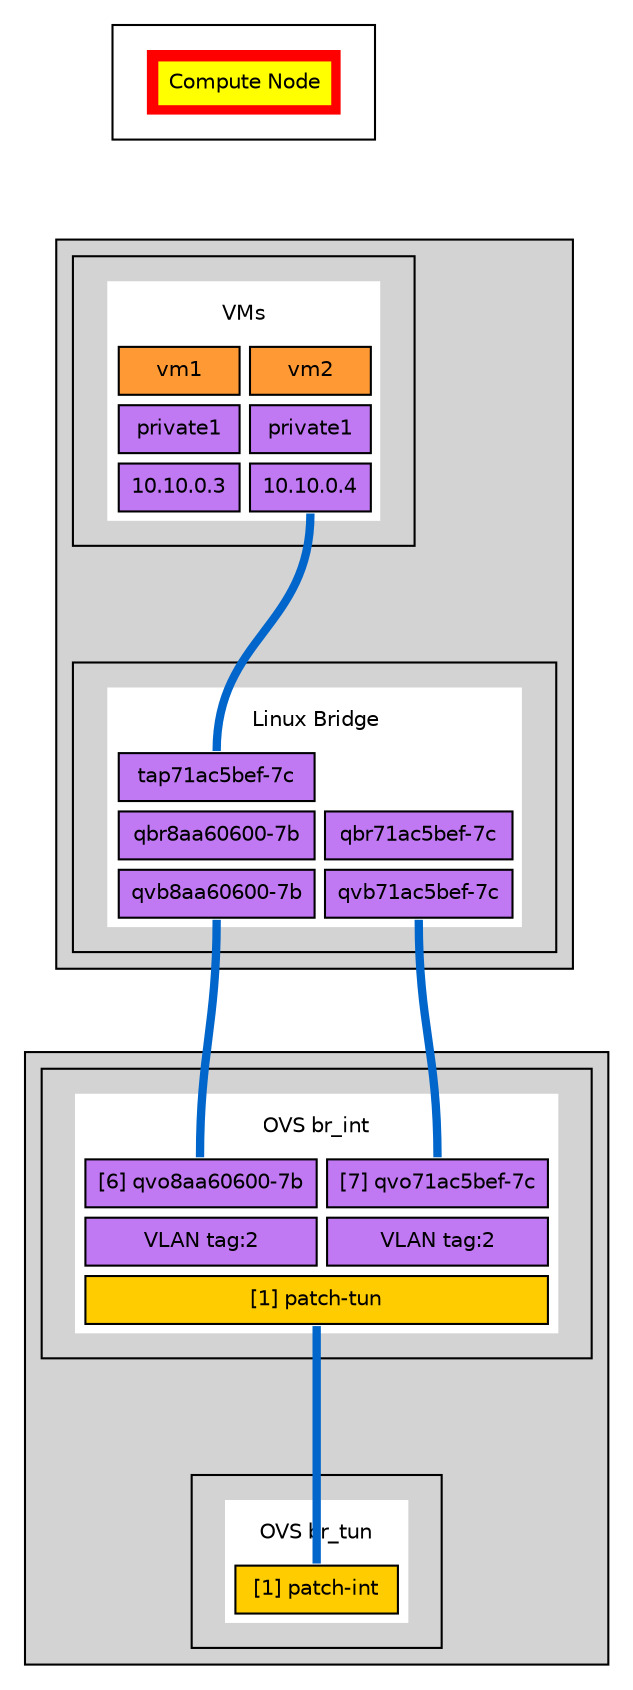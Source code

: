 digraph DON_compute {
graph [fontsize=10 fontname="Helvetica"];
node [fontsize=10 fontname="Helvetica"];
rankdir = TB;
ranksep = 1;
concentrate = true;
compound = true;
edge [dir=none]

subgraph cluster_ComputeNode {
ComputeNode [ shape = plaintext, label = <
<TABLE BORDER="0" CELLBORDER="1" CELLSPACING="5" CELLPADDING="5" BGCOLOR="red">
<TR>
<TD COLSPAN="1" BORDER="0" BGCOLOR="yellow" PORT="ComputeNode">Compute Node</TD>
</TR>
</TABLE>>];

}

subgraph cluster_Nova {
style=filled
subgraph cluster_VMs {
VMs [ shape = plaintext, label = <
<TABLE BORDER="0" CELLBORDER="1" CELLSPACING="5" CELLPADDING="5" BGCOLOR="white">
<TR>
<TD COLSPAN="2" BORDER="0" BGCOLOR="white" PORT="VMs">VMs</TD>
</TR>
<TR>
<TD ROWSPAN="1" COLSPAN="1" BGCOLOR="#ff9933">vm1</TD>
<TD ROWSPAN="1" COLSPAN="1" BGCOLOR="#ff9933">vm2</TD>
</TR>
<TR>
<TD ROWSPAN="1" COLSPAN="1" BGCOLOR="#c079f3">private1</TD>
<TD ROWSPAN="1" COLSPAN="1" BGCOLOR="#c079f3">private1</TD>
</TR>
<TR>
<TD ROWSPAN="1" COLSPAN="1" BGCOLOR="#c079f3" PORT="101003">10.10.0.3</TD>
<TD ROWSPAN="1" COLSPAN="1" BGCOLOR="#c079f3" PORT="101004">10.10.0.4</TD>
</TR>
</TABLE>>];

}

subgraph cluster_LinuxBridge {
LinuxBridge [ shape = plaintext, label = <
<TABLE BORDER="0" CELLBORDER="1" CELLSPACING="5" CELLPADDING="5" BGCOLOR="white">
<TR>
<TD COLSPAN="2" BORDER="0" BGCOLOR="white" PORT="LinuxBridge">Linux Bridge</TD>
</TR>
<TR>
<TD ROWSPAN="1" COLSPAN="1" BGCOLOR="#c079f3" PORT="tap71ac5bef_7c">tap71ac5bef-7c</TD>
</TR>
<TR>
<TD ROWSPAN="1" COLSPAN="1" BGCOLOR="#c079f3" PORT="qbr8aa60600_7b">qbr8aa60600-7b</TD>
<TD ROWSPAN="1" COLSPAN="1" BGCOLOR="#c079f3" PORT="qbr71ac5bef_7c">qbr71ac5bef-7c</TD>
</TR>
<TR>
<TD ROWSPAN="1" COLSPAN="1" BGCOLOR="#c079f3" PORT="qvb8aa60600_7b">qvb8aa60600-7b</TD>
<TD ROWSPAN="1" COLSPAN="1" BGCOLOR="#c079f3" PORT="qvb71ac5bef_7c">qvb71ac5bef-7c</TD>
</TR>
</TABLE>>];

}

}

subgraph cluster_OVS {
style=filled
subgraph cluster_compute_br_int {
compute_br_int [ shape = plaintext, label = <
<TABLE BORDER="0" CELLBORDER="1" CELLSPACING="5" CELLPADDING="5" BGCOLOR="white">
<TR>
<TD COLSPAN="2" BORDER="0" BGCOLOR="white" PORT="OVSbr_int">OVS br_int</TD>
</TR>
<TR>
<TD ROWSPAN="1" COLSPAN="1" BGCOLOR="#c079f3" PORT="qvo8aa60600_7b">[6] qvo8aa60600-7b</TD>
<TD ROWSPAN="1" COLSPAN="1" BGCOLOR="#c079f3" PORT="qvo71ac5bef_7c">[7] qvo71ac5bef-7c</TD>
</TR>
<TR>
<TD ROWSPAN="1" COLSPAN="1" BGCOLOR="#c079f3" PORT="qvo8aa60600_7btag_2">VLAN tag:2</TD>
<TD ROWSPAN="1" COLSPAN="1" BGCOLOR="#c079f3" PORT="qvo71ac5bef_7ctag_2">VLAN tag:2</TD>
</TR>
<TR>
<TD ROWSPAN="1" COLSPAN="2" BGCOLOR="#ffcc00" PORT="patch_tun">[1] patch-tun</TD>
</TR>
</TABLE>>];

}

subgraph cluster_compute_br_tun {
compute_br_tun [ shape = plaintext, label = <
<TABLE BORDER="0" CELLBORDER="1" CELLSPACING="5" CELLPADDING="5" BGCOLOR="white">
<TR>
<TD COLSPAN="2" BORDER="0" BGCOLOR="white" PORT="OVSbr_tun">OVS br_tun</TD>
</TR>
<TR>
<TD ROWSPAN="1" COLSPAN="2" BGCOLOR="#ffcc00" PORT="patch_int">[1] patch-int</TD>
</TR>
</TABLE>>];

}

}

ComputeNode:s -> VMs:n [color = "#0066cc", penwidth = "4", style="invis"]
VMs:101004:s -> LinuxBridge:tap71ac5bef_7c:n [color = "#0066cc", penwidth = "4"]
LinuxBridge:qvb8aa60600_7b:s -> compute_br_int:qvo8aa60600_7b:n [color = "#0066cc", penwidth = "4"]
LinuxBridge:qvb71ac5bef_7c:s -> compute_br_int:qvo71ac5bef_7c:n [color = "#0066cc", penwidth = "4"]
compute_br_int:patch_tun:s -> compute_br_tun:patch_int:n [color = "#0066cc", penwidth = "4"]

}

